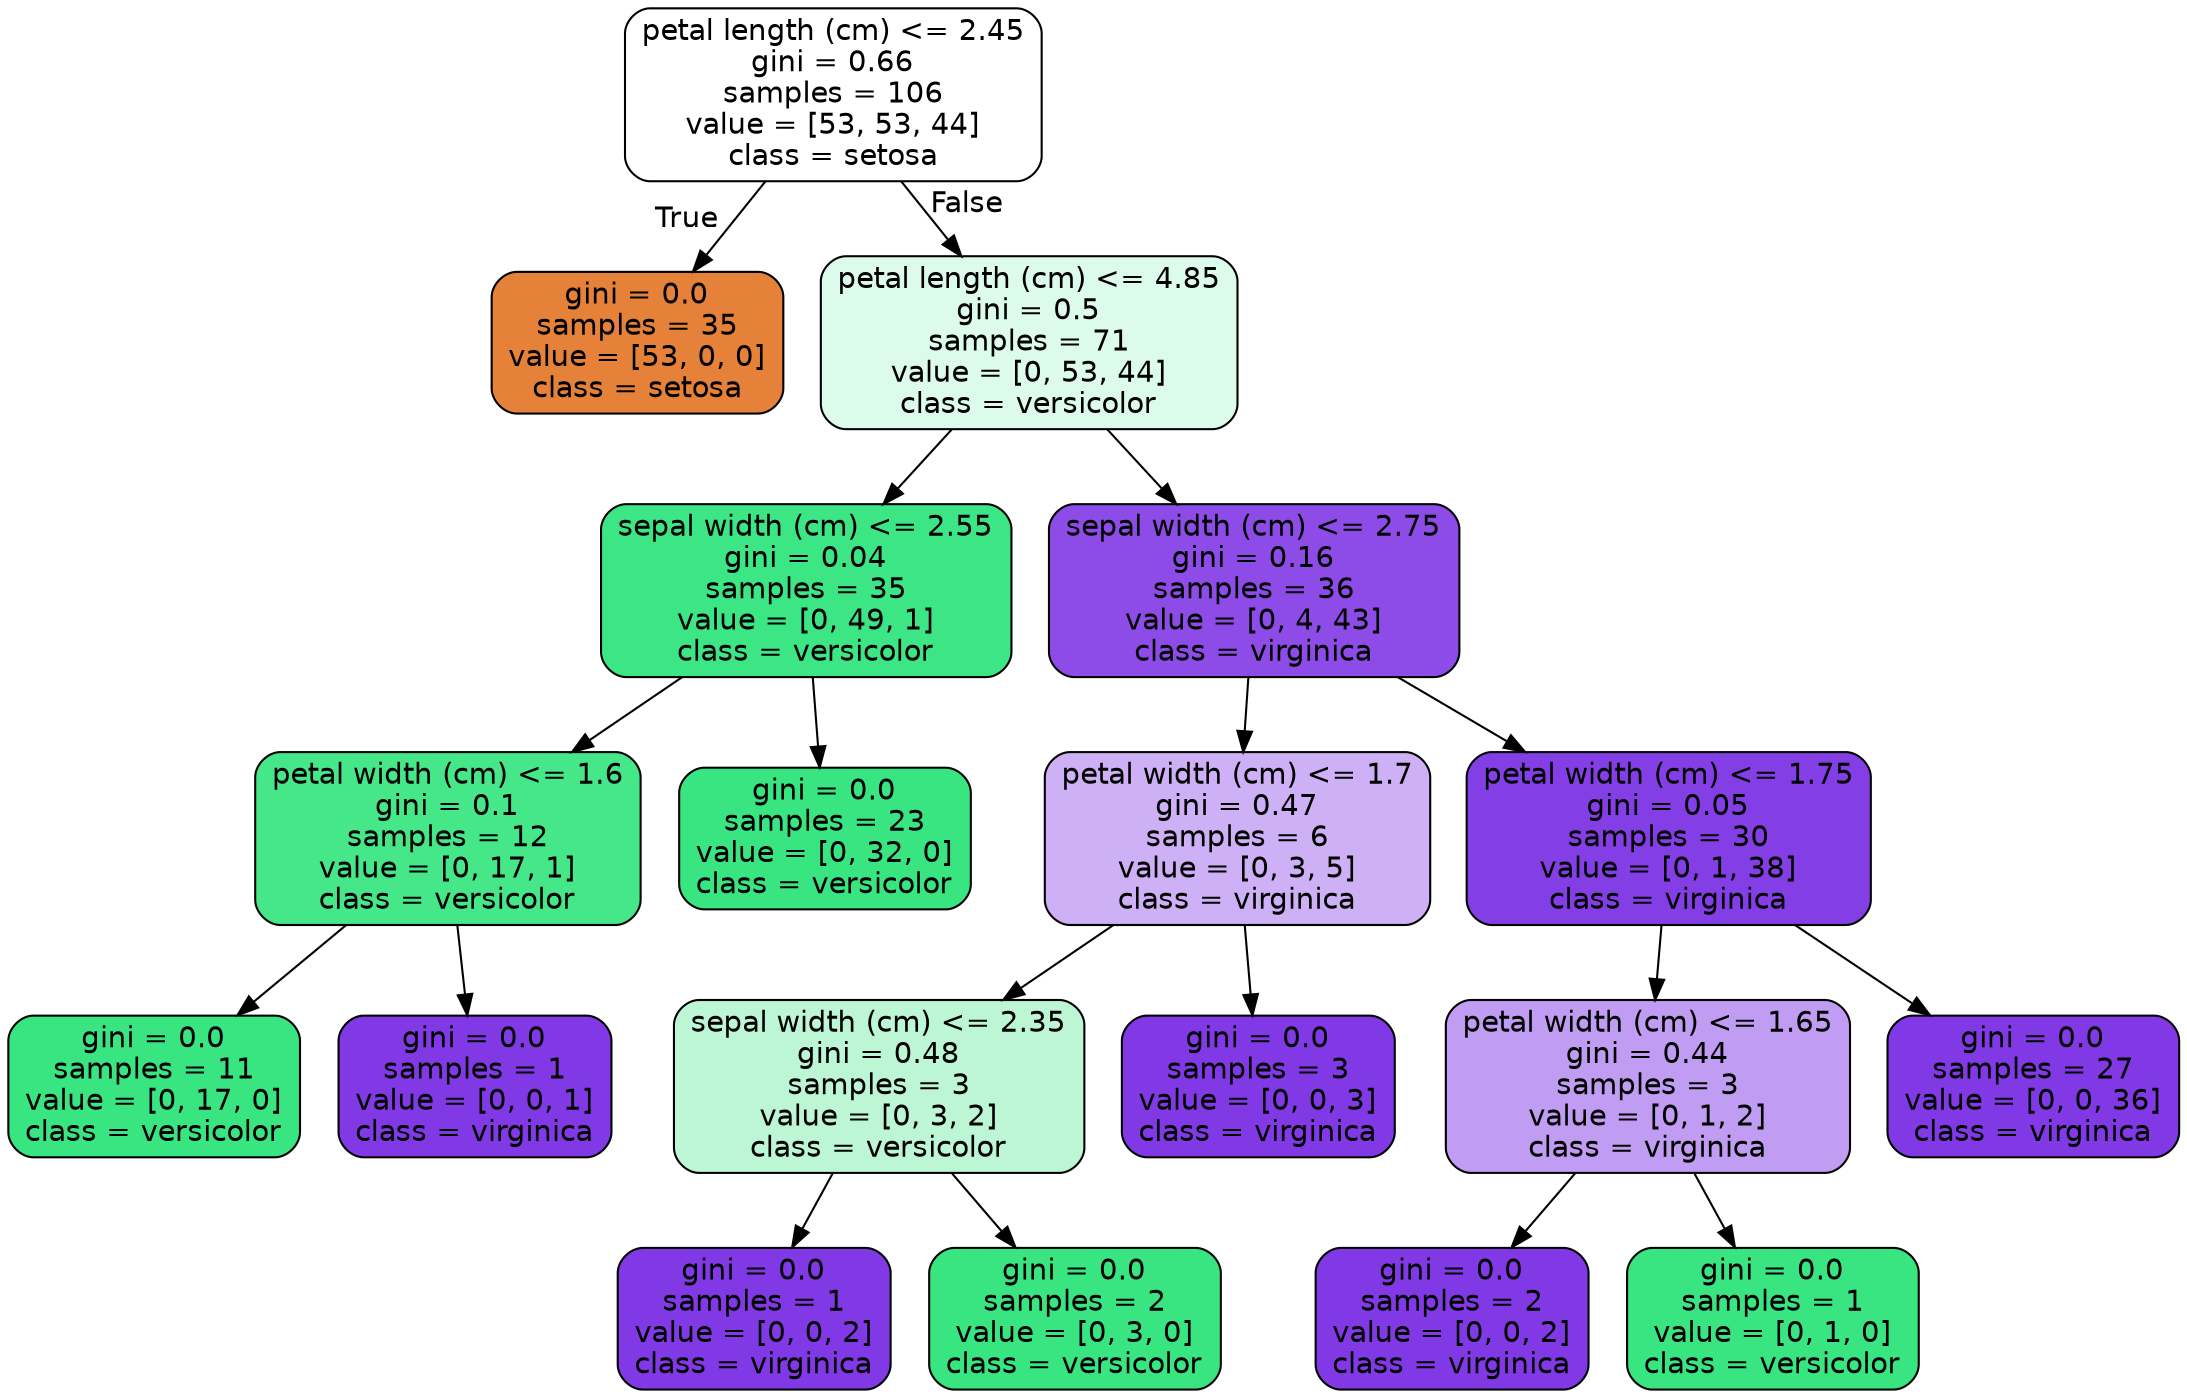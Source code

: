 digraph Tree {
node [shape=box, style="filled, rounded", color="black", fontname="helvetica"] ;
edge [fontname="helvetica"] ;
0 [label="petal length (cm) <= 2.45\ngini = 0.66\nsamples = 106\nvalue = [53, 53, 44]\nclass = setosa", fillcolor="#ffffff"] ;
1 [label="gini = 0.0\nsamples = 35\nvalue = [53, 0, 0]\nclass = setosa", fillcolor="#e58139"] ;
0 -> 1 [labeldistance=2.5, labelangle=45, headlabel="True"] ;
2 [label="petal length (cm) <= 4.85\ngini = 0.5\nsamples = 71\nvalue = [0, 53, 44]\nclass = versicolor", fillcolor="#ddfbea"] ;
0 -> 2 [labeldistance=2.5, labelangle=-45, headlabel="False"] ;
3 [label="sepal width (cm) <= 2.55\ngini = 0.04\nsamples = 35\nvalue = [0, 49, 1]\nclass = versicolor", fillcolor="#3de684"] ;
2 -> 3 ;
4 [label="petal width (cm) <= 1.6\ngini = 0.1\nsamples = 12\nvalue = [0, 17, 1]\nclass = versicolor", fillcolor="#45e788"] ;
3 -> 4 ;
5 [label="gini = 0.0\nsamples = 11\nvalue = [0, 17, 0]\nclass = versicolor", fillcolor="#39e581"] ;
4 -> 5 ;
6 [label="gini = 0.0\nsamples = 1\nvalue = [0, 0, 1]\nclass = virginica", fillcolor="#8139e5"] ;
4 -> 6 ;
7 [label="gini = 0.0\nsamples = 23\nvalue = [0, 32, 0]\nclass = versicolor", fillcolor="#39e581"] ;
3 -> 7 ;
8 [label="sepal width (cm) <= 2.75\ngini = 0.16\nsamples = 36\nvalue = [0, 4, 43]\nclass = virginica", fillcolor="#8d4be7"] ;
2 -> 8 ;
9 [label="petal width (cm) <= 1.7\ngini = 0.47\nsamples = 6\nvalue = [0, 3, 5]\nclass = virginica", fillcolor="#cdb0f5"] ;
8 -> 9 ;
10 [label="sepal width (cm) <= 2.35\ngini = 0.48\nsamples = 3\nvalue = [0, 3, 2]\nclass = versicolor", fillcolor="#bdf6d5"] ;
9 -> 10 ;
11 [label="gini = 0.0\nsamples = 1\nvalue = [0, 0, 2]\nclass = virginica", fillcolor="#8139e5"] ;
10 -> 11 ;
12 [label="gini = 0.0\nsamples = 2\nvalue = [0, 3, 0]\nclass = versicolor", fillcolor="#39e581"] ;
10 -> 12 ;
13 [label="gini = 0.0\nsamples = 3\nvalue = [0, 0, 3]\nclass = virginica", fillcolor="#8139e5"] ;
9 -> 13 ;
14 [label="petal width (cm) <= 1.75\ngini = 0.05\nsamples = 30\nvalue = [0, 1, 38]\nclass = virginica", fillcolor="#843ee6"] ;
8 -> 14 ;
15 [label="petal width (cm) <= 1.65\ngini = 0.44\nsamples = 3\nvalue = [0, 1, 2]\nclass = virginica", fillcolor="#c09cf2"] ;
14 -> 15 ;
16 [label="gini = 0.0\nsamples = 2\nvalue = [0, 0, 2]\nclass = virginica", fillcolor="#8139e5"] ;
15 -> 16 ;
17 [label="gini = 0.0\nsamples = 1\nvalue = [0, 1, 0]\nclass = versicolor", fillcolor="#39e581"] ;
15 -> 17 ;
18 [label="gini = 0.0\nsamples = 27\nvalue = [0, 0, 36]\nclass = virginica", fillcolor="#8139e5"] ;
14 -> 18 ;
}